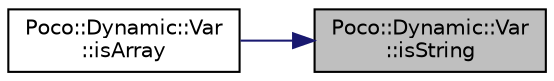 digraph "Poco::Dynamic::Var::isString"
{
 // LATEX_PDF_SIZE
  edge [fontname="Helvetica",fontsize="10",labelfontname="Helvetica",labelfontsize="10"];
  node [fontname="Helvetica",fontsize="10",shape=record];
  rankdir="RL";
  Node1 [label="Poco::Dynamic::Var\l::isString",height=0.2,width=0.4,color="black", fillcolor="grey75", style="filled", fontcolor="black",tooltip=" "];
  Node1 -> Node2 [dir="back",color="midnightblue",fontsize="10",style="solid"];
  Node2 [label="Poco::Dynamic::Var\l::isArray",height=0.2,width=0.4,color="black", fillcolor="white", style="filled",URL="$classPoco_1_1Dynamic_1_1Var.html#a105b2ee1de628d79c249ff9b01b8eafc",tooltip="Logical AND operator operator overload for Var."];
}
